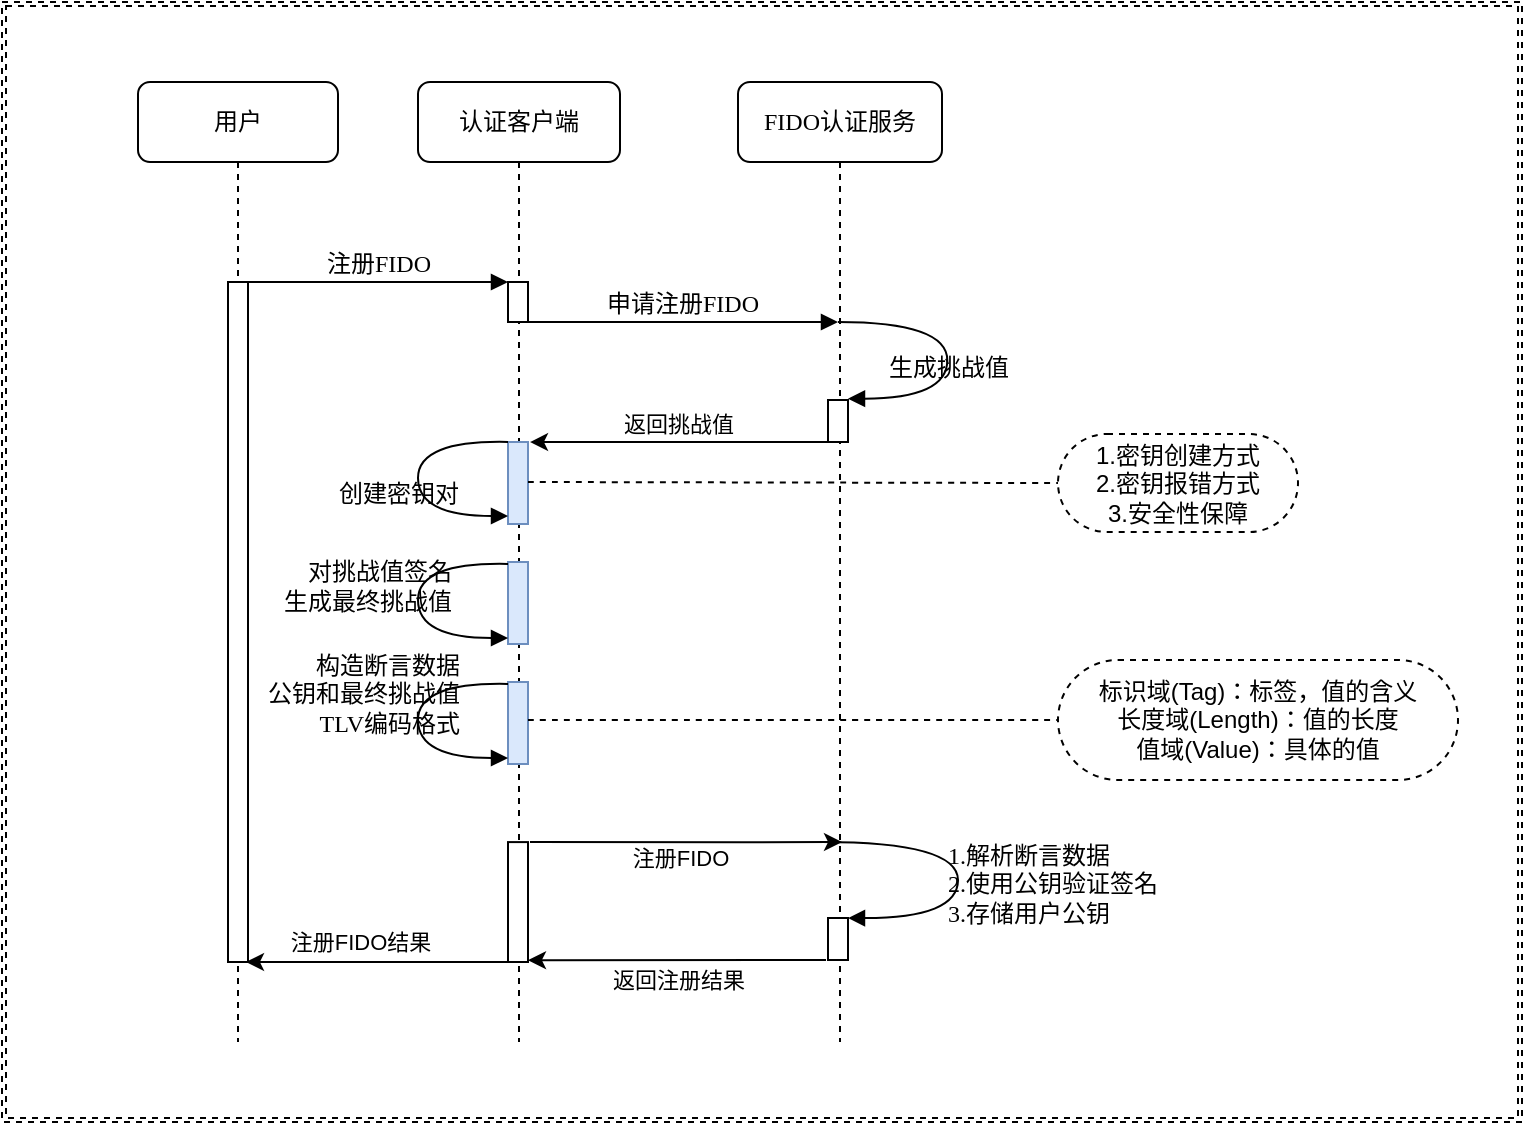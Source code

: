 <mxfile version="15.3.1" type="github">
  <diagram name="Page-1" id="13e1069c-82ec-6db2-03f1-153e76fe0fe0">
    <mxGraphModel dx="946" dy="535" grid="1" gridSize="10" guides="1" tooltips="1" connect="1" arrows="1" fold="1" page="1" pageScale="1" pageWidth="1100" pageHeight="850" background="none" math="0" shadow="0">
      <root>
        <mxCell id="0" />
        <mxCell id="1" parent="0" />
        <mxCell id="Q3eLXCu4EJtIT---aeLw-39" value="" style="shape=ext;double=1;rounded=0;whiteSpace=wrap;html=1;dashed=1;align=center;" vertex="1" parent="1">
          <mxGeometry x="280" y="80" width="760" height="560" as="geometry" />
        </mxCell>
        <mxCell id="7baba1c4bc27f4b0-2" value="认证客户端" style="shape=umlLifeline;perimeter=lifelinePerimeter;whiteSpace=wrap;html=1;container=1;collapsible=0;recursiveResize=0;outlineConnect=0;rounded=1;shadow=0;comic=0;labelBackgroundColor=none;strokeWidth=1;fontFamily=Verdana;fontSize=12;align=center;" parent="1" vertex="1">
          <mxGeometry x="488" y="120" width="101" height="480" as="geometry" />
        </mxCell>
        <mxCell id="Q3eLXCu4EJtIT---aeLw-5" value="" style="html=1;points=[];perimeter=orthogonalPerimeter;rounded=0;shadow=0;comic=0;labelBackgroundColor=none;strokeWidth=1;fontFamily=Verdana;fontSize=12;align=left;labelPosition=right;verticalLabelPosition=bottom;verticalAlign=top;labelBorderColor=none;fillColor=#dae8fc;strokeColor=#6c8ebf;" vertex="1" parent="7baba1c4bc27f4b0-2">
          <mxGeometry x="45" y="180" width="10" height="41" as="geometry" />
        </mxCell>
        <mxCell id="Q3eLXCu4EJtIT---aeLw-6" value="创建密钥对" style="html=1;verticalAlign=bottom;endArrow=block;labelBackgroundColor=none;fontFamily=Verdana;fontSize=12;elbow=vertical;edgeStyle=orthogonalEdgeStyle;curved=1;entryX=1;entryY=0.286;entryPerimeter=0;exitX=0;exitY=0.056;exitPerimeter=0;exitDx=0;exitDy=0;" edge="1" parent="7baba1c4bc27f4b0-2">
          <mxGeometry x="0.266" y="-10" relative="1" as="geometry">
            <mxPoint x="45" y="179.976" as="sourcePoint" />
            <mxPoint x="45.003" y="217.003" as="targetPoint" />
            <Array as="points">
              <mxPoint x="45" y="179" />
              <mxPoint y="179" />
              <mxPoint y="217" />
            </Array>
            <mxPoint as="offset" />
          </mxGeometry>
        </mxCell>
        <mxCell id="Q3eLXCu4EJtIT---aeLw-7" value="" style="html=1;points=[];perimeter=orthogonalPerimeter;rounded=0;shadow=0;comic=0;labelBackgroundColor=none;strokeWidth=1;fontFamily=Verdana;fontSize=12;align=left;labelPosition=right;verticalLabelPosition=bottom;verticalAlign=top;labelBorderColor=none;fillColor=#dae8fc;strokeColor=#6c8ebf;" vertex="1" parent="7baba1c4bc27f4b0-2">
          <mxGeometry x="45" y="240" width="10" height="41" as="geometry" />
        </mxCell>
        <mxCell id="Q3eLXCu4EJtIT---aeLw-8" value="&lt;div&gt;&lt;span&gt;对挑战值签名&lt;/span&gt;&lt;/div&gt;&lt;div&gt;&lt;span&gt;生成最终挑战值&lt;/span&gt;&lt;/div&gt;" style="html=1;verticalAlign=bottom;endArrow=block;labelBackgroundColor=none;fontFamily=Verdana;fontSize=12;elbow=vertical;edgeStyle=orthogonalEdgeStyle;curved=1;entryX=1;entryY=0.286;entryPerimeter=0;exitX=0;exitY=0.056;exitPerimeter=0;exitDx=0;exitDy=0;align=right;" edge="1" parent="7baba1c4bc27f4b0-2">
          <mxGeometry x="0.578" y="9" relative="1" as="geometry">
            <mxPoint x="45" y="240.976" as="sourcePoint" />
            <mxPoint x="45.003" y="278.003" as="targetPoint" />
            <Array as="points">
              <mxPoint x="45" y="240" />
              <mxPoint y="240" />
              <mxPoint y="278" />
            </Array>
            <mxPoint as="offset" />
          </mxGeometry>
        </mxCell>
        <mxCell id="Q3eLXCu4EJtIT---aeLw-28" value="" style="html=1;points=[];perimeter=orthogonalPerimeter;rounded=0;shadow=0;comic=0;labelBackgroundColor=none;strokeWidth=1;fontFamily=Verdana;fontSize=12;align=left;labelPosition=right;verticalLabelPosition=bottom;verticalAlign=top;labelBorderColor=none;fillColor=#dae8fc;strokeColor=#6c8ebf;" vertex="1" parent="7baba1c4bc27f4b0-2">
          <mxGeometry x="45" y="300" width="10" height="41" as="geometry" />
        </mxCell>
        <mxCell id="Q3eLXCu4EJtIT---aeLw-29" value="&lt;div&gt;&lt;span&gt;构造断言数据&lt;/span&gt;&lt;br&gt;&lt;/div&gt;&lt;div&gt;&lt;span&gt;公钥和最终挑战值&lt;/span&gt;&lt;/div&gt;&lt;div&gt;&lt;span&gt;TLV编码格式&lt;/span&gt;&lt;/div&gt;" style="html=1;verticalAlign=bottom;endArrow=block;labelBackgroundColor=none;fontFamily=Verdana;fontSize=12;elbow=vertical;edgeStyle=orthogonalEdgeStyle;curved=1;entryX=1;entryY=0.286;entryPerimeter=0;exitX=0;exitY=0.056;exitPerimeter=0;exitDx=0;exitDy=0;align=right;" edge="1" parent="7baba1c4bc27f4b0-2">
          <mxGeometry x="0.641" y="8" relative="1" as="geometry">
            <mxPoint x="45" y="300.976" as="sourcePoint" />
            <mxPoint x="45.003" y="338.003" as="targetPoint" />
            <Array as="points">
              <mxPoint x="45" y="300" />
              <mxPoint y="300" />
              <mxPoint y="338" />
            </Array>
            <mxPoint as="offset" />
          </mxGeometry>
        </mxCell>
        <mxCell id="7baba1c4bc27f4b0-3" value="FIDO认证服务" style="shape=umlLifeline;perimeter=lifelinePerimeter;whiteSpace=wrap;html=1;container=1;collapsible=0;recursiveResize=0;outlineConnect=0;rounded=1;shadow=0;comic=0;labelBackgroundColor=none;strokeWidth=1;fontFamily=Verdana;fontSize=12;align=center;" parent="1" vertex="1">
          <mxGeometry x="648" y="120" width="102" height="480" as="geometry" />
        </mxCell>
        <mxCell id="7baba1c4bc27f4b0-13" value="" style="html=1;points=[];perimeter=orthogonalPerimeter;rounded=0;shadow=0;comic=0;labelBackgroundColor=none;strokeWidth=1;fontFamily=Verdana;fontSize=12;align=center;" parent="7baba1c4bc27f4b0-3" vertex="1">
          <mxGeometry x="45" y="159" width="10" height="21" as="geometry" />
        </mxCell>
        <mxCell id="Q3eLXCu4EJtIT---aeLw-9" value="" style="html=1;points=[];perimeter=orthogonalPerimeter;rounded=0;shadow=0;comic=0;labelBackgroundColor=none;strokeWidth=1;fontFamily=Verdana;fontSize=12;align=center;" vertex="1" parent="7baba1c4bc27f4b0-3">
          <mxGeometry x="-115" y="380.05" width="10" height="59.95" as="geometry" />
        </mxCell>
        <mxCell id="Q3eLXCu4EJtIT---aeLw-25" value="1.解析断言数据&lt;br&gt;2.使用公钥验证签名&lt;br&gt;3.存储用户公钥" style="html=1;verticalAlign=bottom;endArrow=block;labelBackgroundColor=none;fontFamily=Verdana;fontSize=12;elbow=vertical;edgeStyle=orthogonalEdgeStyle;curved=1;align=left;" edge="1" parent="7baba1c4bc27f4b0-3">
          <mxGeometry x="0.404" y="7" relative="1" as="geometry">
            <mxPoint x="42" y="380" as="sourcePoint" />
            <mxPoint x="55" y="418.05" as="targetPoint" />
            <Array as="points">
              <mxPoint x="110" y="380.05" />
              <mxPoint x="110" y="418.05" />
            </Array>
            <mxPoint as="offset" />
          </mxGeometry>
        </mxCell>
        <mxCell id="Q3eLXCu4EJtIT---aeLw-10" style="edgeStyle=orthogonalEdgeStyle;rounded=0;orthogonalLoop=1;jettySize=auto;html=1;" edge="1" parent="7baba1c4bc27f4b0-3">
          <mxGeometry relative="1" as="geometry">
            <mxPoint x="-104" y="380.05" as="sourcePoint" />
            <mxPoint x="52" y="380" as="targetPoint" />
            <Array as="points">
              <mxPoint x="2" y="380" />
              <mxPoint x="2" y="380" />
            </Array>
          </mxGeometry>
        </mxCell>
        <mxCell id="Q3eLXCu4EJtIT---aeLw-11" value="注册FIDO" style="edgeLabel;html=1;align=center;verticalAlign=middle;resizable=0;points=[];" vertex="1" connectable="0" parent="Q3eLXCu4EJtIT---aeLw-10">
          <mxGeometry x="-0.307" y="-3" relative="1" as="geometry">
            <mxPoint x="21" y="5" as="offset" />
          </mxGeometry>
        </mxCell>
        <mxCell id="Q3eLXCu4EJtIT---aeLw-14" value="返回注册结果" style="edgeStyle=orthogonalEdgeStyle;rounded=0;orthogonalLoop=1;jettySize=auto;html=1;entryX=1.1;entryY=0.261;entryDx=0;entryDy=0;entryPerimeter=0;" edge="1" parent="7baba1c4bc27f4b0-3">
          <mxGeometry x="-0.007" y="10" relative="1" as="geometry">
            <mxPoint x="44" y="439.05" as="sourcePoint" />
            <mxPoint x="-105" y="439.08" as="targetPoint" />
            <mxPoint as="offset" />
          </mxGeometry>
        </mxCell>
        <mxCell id="Q3eLXCu4EJtIT---aeLw-32" value="" style="html=1;points=[];perimeter=orthogonalPerimeter;rounded=0;shadow=0;comic=0;labelBackgroundColor=none;strokeWidth=1;fontFamily=Verdana;fontSize=12;align=center;" vertex="1" parent="7baba1c4bc27f4b0-3">
          <mxGeometry x="45" y="418.0" width="10" height="21" as="geometry" />
        </mxCell>
        <mxCell id="7baba1c4bc27f4b0-8" value="用户" style="shape=umlLifeline;perimeter=lifelinePerimeter;whiteSpace=wrap;html=1;container=1;collapsible=0;recursiveResize=0;outlineConnect=0;rounded=1;shadow=0;comic=0;labelBackgroundColor=none;strokeWidth=1;fontFamily=Verdana;fontSize=12;align=center;" parent="1" vertex="1">
          <mxGeometry x="348" y="120" width="100" height="480" as="geometry" />
        </mxCell>
        <mxCell id="7baba1c4bc27f4b0-9" value="" style="html=1;points=[];perimeter=orthogonalPerimeter;rounded=0;shadow=0;comic=0;labelBackgroundColor=none;strokeWidth=1;fontFamily=Verdana;fontSize=12;align=center;" parent="7baba1c4bc27f4b0-8" vertex="1">
          <mxGeometry x="45" y="100" width="10" height="340" as="geometry" />
        </mxCell>
        <mxCell id="7baba1c4bc27f4b0-11" value="注册FIDO" style="html=1;verticalAlign=bottom;endArrow=block;entryX=0;entryY=0;labelBackgroundColor=none;fontFamily=Verdana;fontSize=12;edgeStyle=elbowEdgeStyle;elbow=vertical;" parent="1" source="7baba1c4bc27f4b0-9" edge="1">
          <mxGeometry relative="1" as="geometry">
            <mxPoint x="468" y="230" as="sourcePoint" />
            <mxPoint x="533" y="220" as="targetPoint" />
          </mxGeometry>
        </mxCell>
        <mxCell id="Q3eLXCu4EJtIT---aeLw-1" value="生成挑战值" style="html=1;verticalAlign=bottom;endArrow=block;labelBackgroundColor=none;fontFamily=Verdana;fontSize=12;elbow=vertical;edgeStyle=orthogonalEdgeStyle;curved=1;entryX=1;entryY=0.286;entryPerimeter=0;exitX=1.038;exitY=0.345;exitPerimeter=0;" edge="1" parent="1">
          <mxGeometry x="0.215" relative="1" as="geometry">
            <mxPoint x="698.003" y="240" as="sourcePoint" />
            <mxPoint x="703.003" y="278.333" as="targetPoint" />
            <Array as="points">
              <mxPoint x="752.67" y="240" />
              <mxPoint x="752.67" y="278" />
            </Array>
            <mxPoint as="offset" />
          </mxGeometry>
        </mxCell>
        <mxCell id="Q3eLXCu4EJtIT---aeLw-2" value="申请注册FIDO" style="html=1;verticalAlign=bottom;endArrow=block;labelBackgroundColor=none;fontFamily=Verdana;fontSize=12;edgeStyle=elbowEdgeStyle;elbow=vertical;exitX=0.9;exitY=0.087;exitDx=0;exitDy=0;exitPerimeter=0;" edge="1" parent="1">
          <mxGeometry relative="1" as="geometry">
            <mxPoint x="542" y="240.01" as="sourcePoint" />
            <mxPoint x="698" y="240" as="targetPoint" />
          </mxGeometry>
        </mxCell>
        <mxCell id="Q3eLXCu4EJtIT---aeLw-3" value="返回挑战值" style="edgeStyle=orthogonalEdgeStyle;rounded=0;orthogonalLoop=1;jettySize=auto;html=1;entryX=1.1;entryY=0.261;entryDx=0;entryDy=0;entryPerimeter=0;" edge="1" parent="1">
          <mxGeometry x="0.007" y="-9" relative="1" as="geometry">
            <mxPoint x="693" y="300" as="sourcePoint" />
            <mxPoint x="544" y="300.03" as="targetPoint" />
            <mxPoint as="offset" />
          </mxGeometry>
        </mxCell>
        <mxCell id="Q3eLXCu4EJtIT---aeLw-4" value="" style="html=1;points=[];perimeter=orthogonalPerimeter;rounded=0;shadow=0;comic=0;labelBackgroundColor=none;strokeWidth=1;fontFamily=Verdana;fontSize=12;align=center;" vertex="1" parent="1">
          <mxGeometry x="533" y="220" width="10" height="20" as="geometry" />
        </mxCell>
        <mxCell id="Q3eLXCu4EJtIT---aeLw-33" value="1.密钥创建方式&lt;br&gt;2.密钥报错方式&lt;br&gt;3.安全性保障" style="whiteSpace=wrap;html=1;rounded=1;arcSize=50;align=center;verticalAlign=middle;strokeWidth=1;autosize=1;spacing=4;treeFolding=1;treeMoving=1;newEdgeStyle={&quot;edgeStyle&quot;:&quot;entityRelationEdgeStyle&quot;,&quot;startArrow&quot;:&quot;none&quot;,&quot;endArrow&quot;:&quot;none&quot;,&quot;segment&quot;:10,&quot;curved&quot;:1};dashed=1;" vertex="1" parent="1">
          <mxGeometry x="808" y="296" width="120" height="49" as="geometry" />
        </mxCell>
        <mxCell id="Q3eLXCu4EJtIT---aeLw-34" value="" style="edgeStyle=entityRelationEdgeStyle;startArrow=none;endArrow=none;segment=10;curved=1;dashed=1;exitX=1;exitY=0.488;exitDx=0;exitDy=0;exitPerimeter=0;" edge="1" target="Q3eLXCu4EJtIT---aeLw-33" parent="1" source="Q3eLXCu4EJtIT---aeLw-5">
          <mxGeometry relative="1" as="geometry">
            <mxPoint x="800" y="348" as="sourcePoint" />
          </mxGeometry>
        </mxCell>
        <mxCell id="Q3eLXCu4EJtIT---aeLw-36" value="标识域(Tag)：标签，值的含义&lt;br&gt;长度域(Length)：值的长度&lt;br&gt;值域(Value)：具体的值" style="whiteSpace=wrap;html=1;rounded=1;arcSize=50;align=center;verticalAlign=middle;strokeWidth=1;autosize=1;spacing=4;treeFolding=1;treeMoving=1;newEdgeStyle={&quot;edgeStyle&quot;:&quot;entityRelationEdgeStyle&quot;,&quot;startArrow&quot;:&quot;none&quot;,&quot;endArrow&quot;:&quot;none&quot;,&quot;segment&quot;:10,&quot;curved&quot;:1};dashed=1;" vertex="1" parent="1">
          <mxGeometry x="808" y="409" width="200" height="60" as="geometry" />
        </mxCell>
        <mxCell id="Q3eLXCu4EJtIT---aeLw-37" value="" style="edgeStyle=entityRelationEdgeStyle;startArrow=none;endArrow=none;segment=10;curved=1;dashed=1;exitX=1;exitY=0.488;exitDx=0;exitDy=0;exitPerimeter=0;" edge="1" parent="1" target="Q3eLXCu4EJtIT---aeLw-36">
          <mxGeometry relative="1" as="geometry">
            <mxPoint x="543" y="439.008" as="sourcePoint" />
          </mxGeometry>
        </mxCell>
        <mxCell id="Q3eLXCu4EJtIT---aeLw-15" value="注册FIDO结果" style="edgeStyle=orthogonalEdgeStyle;rounded=0;orthogonalLoop=1;jettySize=auto;html=1;entryX=0.9;entryY=1;entryDx=0;entryDy=0;entryPerimeter=0;exitX=0;exitY=1;exitDx=0;exitDy=0;exitPerimeter=0;" edge="1" parent="1" source="Q3eLXCu4EJtIT---aeLw-9" target="7baba1c4bc27f4b0-9">
          <mxGeometry x="0.128" y="-10" relative="1" as="geometry">
            <mxPoint x="552" y="540.05" as="sourcePoint" />
            <mxPoint x="403" y="540.08" as="targetPoint" />
            <mxPoint as="offset" />
            <Array as="points">
              <mxPoint x="470" y="560" />
              <mxPoint x="470" y="560" />
            </Array>
          </mxGeometry>
        </mxCell>
      </root>
    </mxGraphModel>
  </diagram>
</mxfile>
